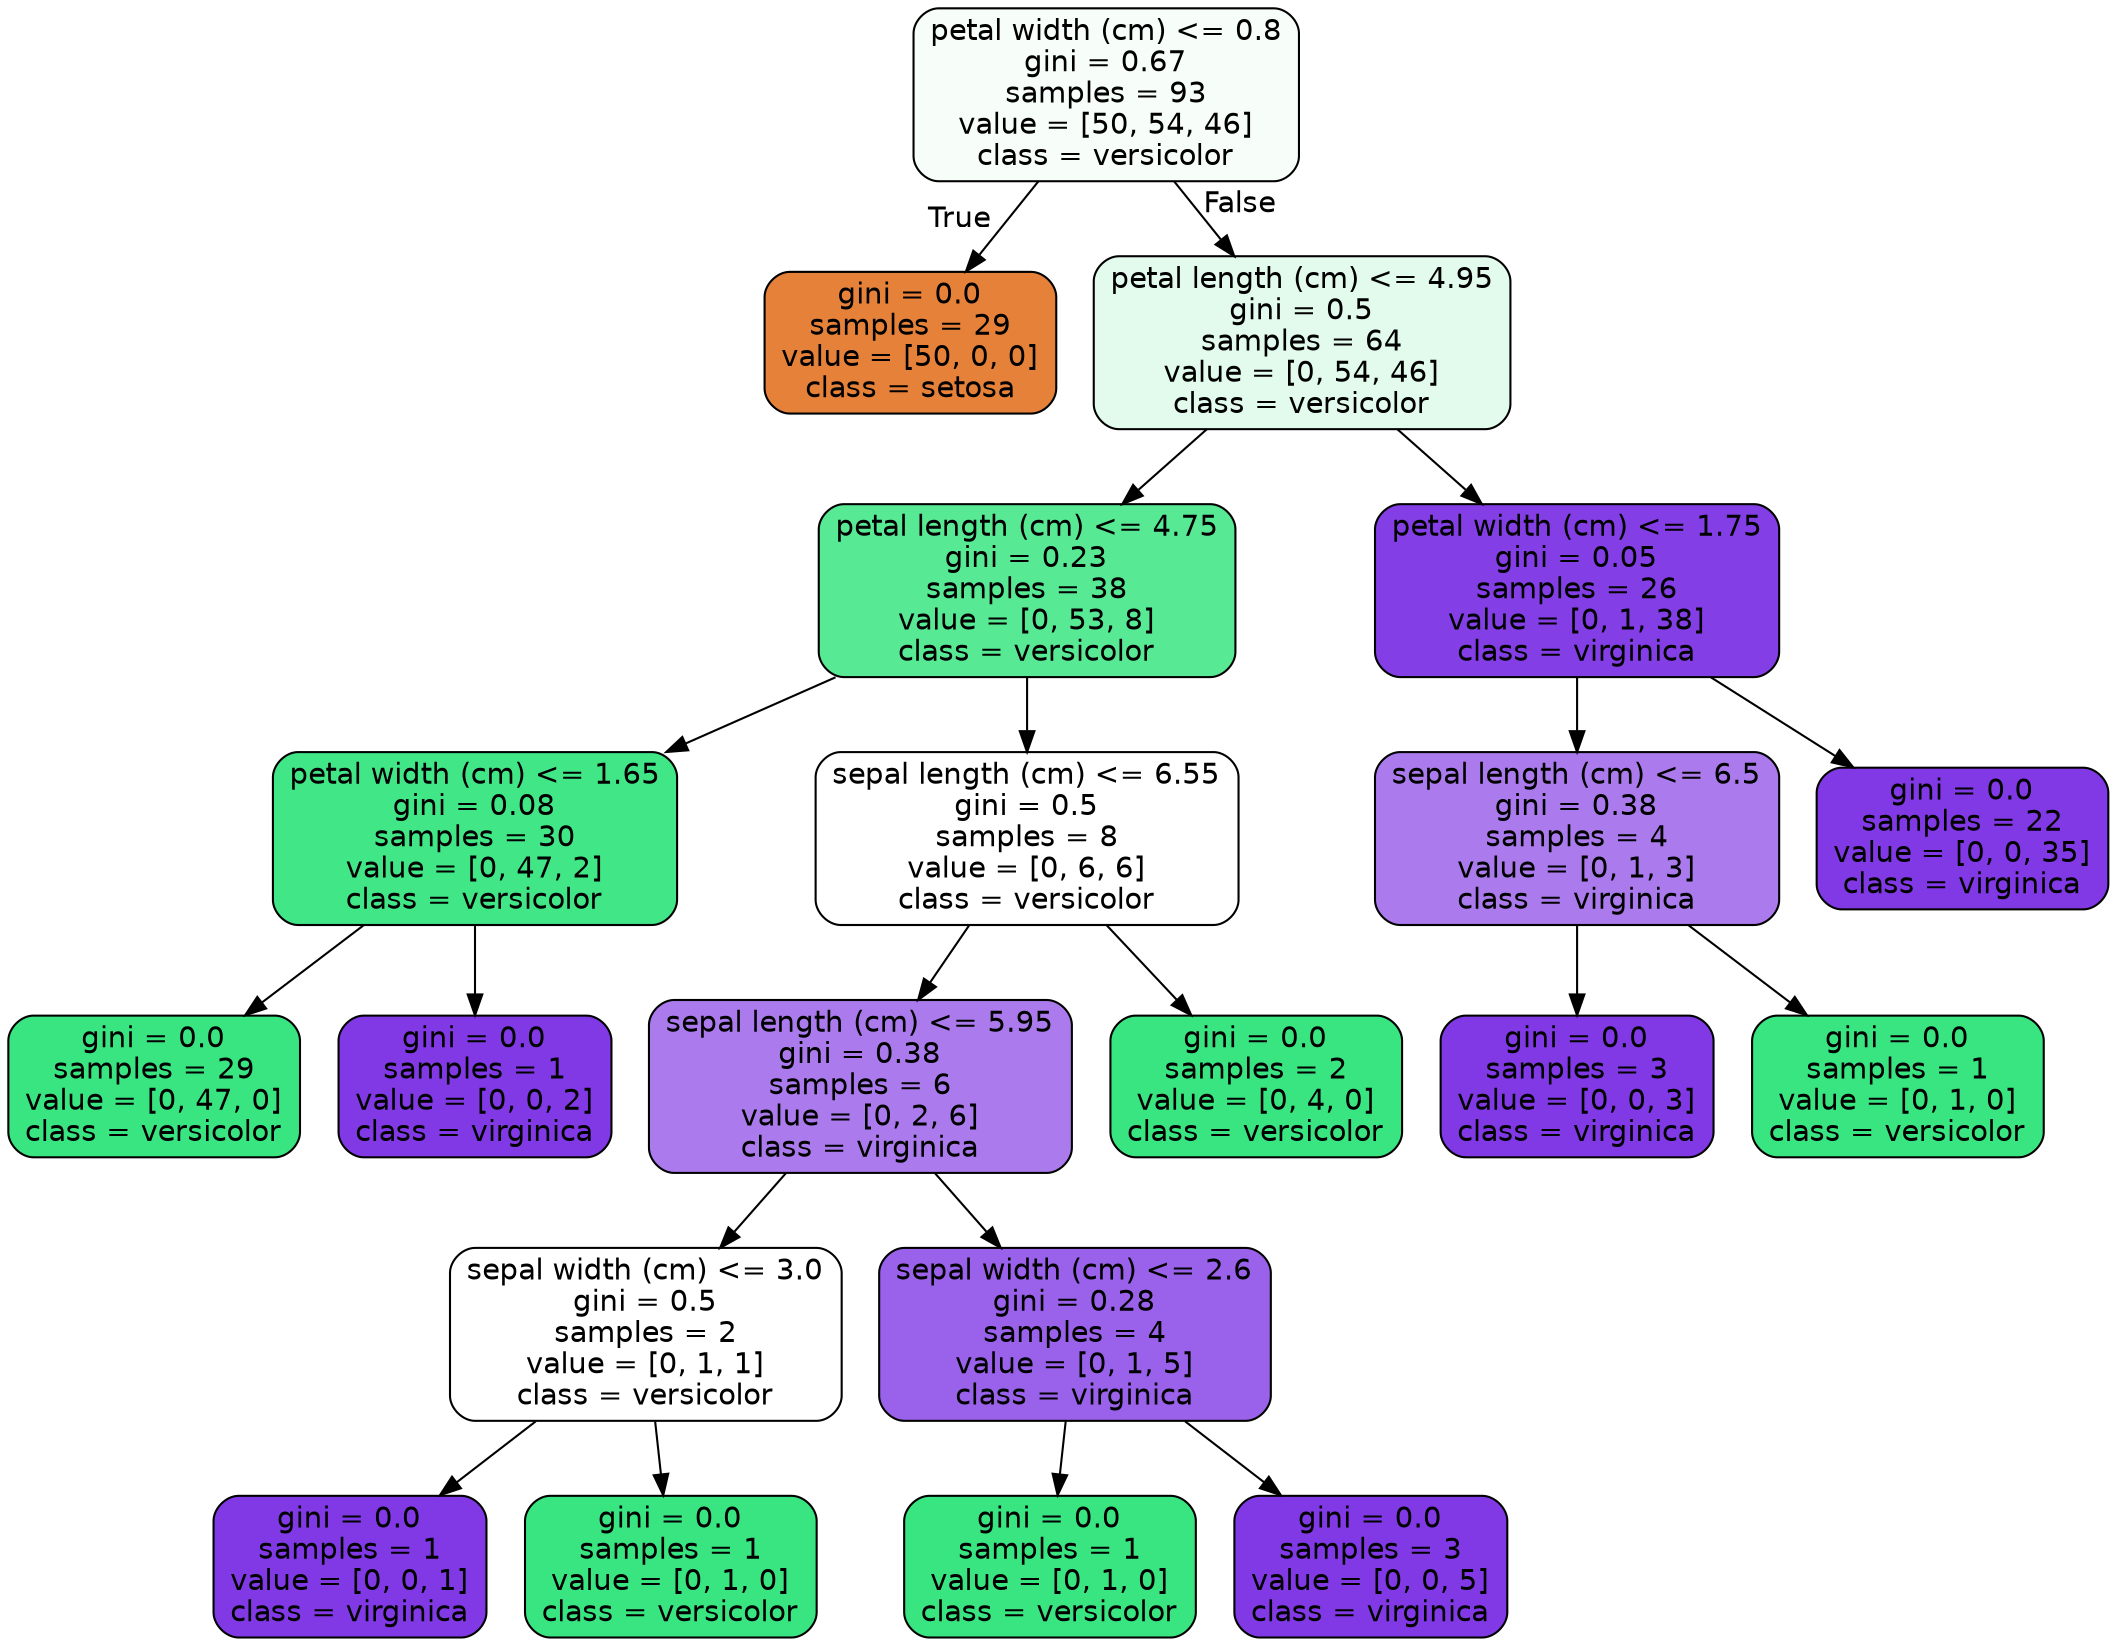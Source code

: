 digraph Tree {
node [shape=box, style="filled, rounded", color="black", fontname="helvetica"] ;
edge [fontname="helvetica"] ;
0 [label="petal width (cm) <= 0.8\ngini = 0.67\nsamples = 93\nvalue = [50, 54, 46]\nclass = versicolor", fillcolor="#f7fefa"] ;
1 [label="gini = 0.0\nsamples = 29\nvalue = [50, 0, 0]\nclass = setosa", fillcolor="#e58139"] ;
0 -> 1 [labeldistance=2.5, labelangle=45, headlabel="True"] ;
2 [label="petal length (cm) <= 4.95\ngini = 0.5\nsamples = 64\nvalue = [0, 54, 46]\nclass = versicolor", fillcolor="#e2fbec"] ;
0 -> 2 [labeldistance=2.5, labelangle=-45, headlabel="False"] ;
3 [label="petal length (cm) <= 4.75\ngini = 0.23\nsamples = 38\nvalue = [0, 53, 8]\nclass = versicolor", fillcolor="#57e994"] ;
2 -> 3 ;
4 [label="petal width (cm) <= 1.65\ngini = 0.08\nsamples = 30\nvalue = [0, 47, 2]\nclass = versicolor", fillcolor="#41e686"] ;
3 -> 4 ;
5 [label="gini = 0.0\nsamples = 29\nvalue = [0, 47, 0]\nclass = versicolor", fillcolor="#39e581"] ;
4 -> 5 ;
6 [label="gini = 0.0\nsamples = 1\nvalue = [0, 0, 2]\nclass = virginica", fillcolor="#8139e5"] ;
4 -> 6 ;
7 [label="sepal length (cm) <= 6.55\ngini = 0.5\nsamples = 8\nvalue = [0, 6, 6]\nclass = versicolor", fillcolor="#ffffff"] ;
3 -> 7 ;
8 [label="sepal length (cm) <= 5.95\ngini = 0.38\nsamples = 6\nvalue = [0, 2, 6]\nclass = virginica", fillcolor="#ab7bee"] ;
7 -> 8 ;
9 [label="sepal width (cm) <= 3.0\ngini = 0.5\nsamples = 2\nvalue = [0, 1, 1]\nclass = versicolor", fillcolor="#ffffff"] ;
8 -> 9 ;
10 [label="gini = 0.0\nsamples = 1\nvalue = [0, 0, 1]\nclass = virginica", fillcolor="#8139e5"] ;
9 -> 10 ;
11 [label="gini = 0.0\nsamples = 1\nvalue = [0, 1, 0]\nclass = versicolor", fillcolor="#39e581"] ;
9 -> 11 ;
12 [label="sepal width (cm) <= 2.6\ngini = 0.28\nsamples = 4\nvalue = [0, 1, 5]\nclass = virginica", fillcolor="#9a61ea"] ;
8 -> 12 ;
13 [label="gini = 0.0\nsamples = 1\nvalue = [0, 1, 0]\nclass = versicolor", fillcolor="#39e581"] ;
12 -> 13 ;
14 [label="gini = 0.0\nsamples = 3\nvalue = [0, 0, 5]\nclass = virginica", fillcolor="#8139e5"] ;
12 -> 14 ;
15 [label="gini = 0.0\nsamples = 2\nvalue = [0, 4, 0]\nclass = versicolor", fillcolor="#39e581"] ;
7 -> 15 ;
16 [label="petal width (cm) <= 1.75\ngini = 0.05\nsamples = 26\nvalue = [0, 1, 38]\nclass = virginica", fillcolor="#843ee6"] ;
2 -> 16 ;
17 [label="sepal length (cm) <= 6.5\ngini = 0.38\nsamples = 4\nvalue = [0, 1, 3]\nclass = virginica", fillcolor="#ab7bee"] ;
16 -> 17 ;
18 [label="gini = 0.0\nsamples = 3\nvalue = [0, 0, 3]\nclass = virginica", fillcolor="#8139e5"] ;
17 -> 18 ;
19 [label="gini = 0.0\nsamples = 1\nvalue = [0, 1, 0]\nclass = versicolor", fillcolor="#39e581"] ;
17 -> 19 ;
20 [label="gini = 0.0\nsamples = 22\nvalue = [0, 0, 35]\nclass = virginica", fillcolor="#8139e5"] ;
16 -> 20 ;
}